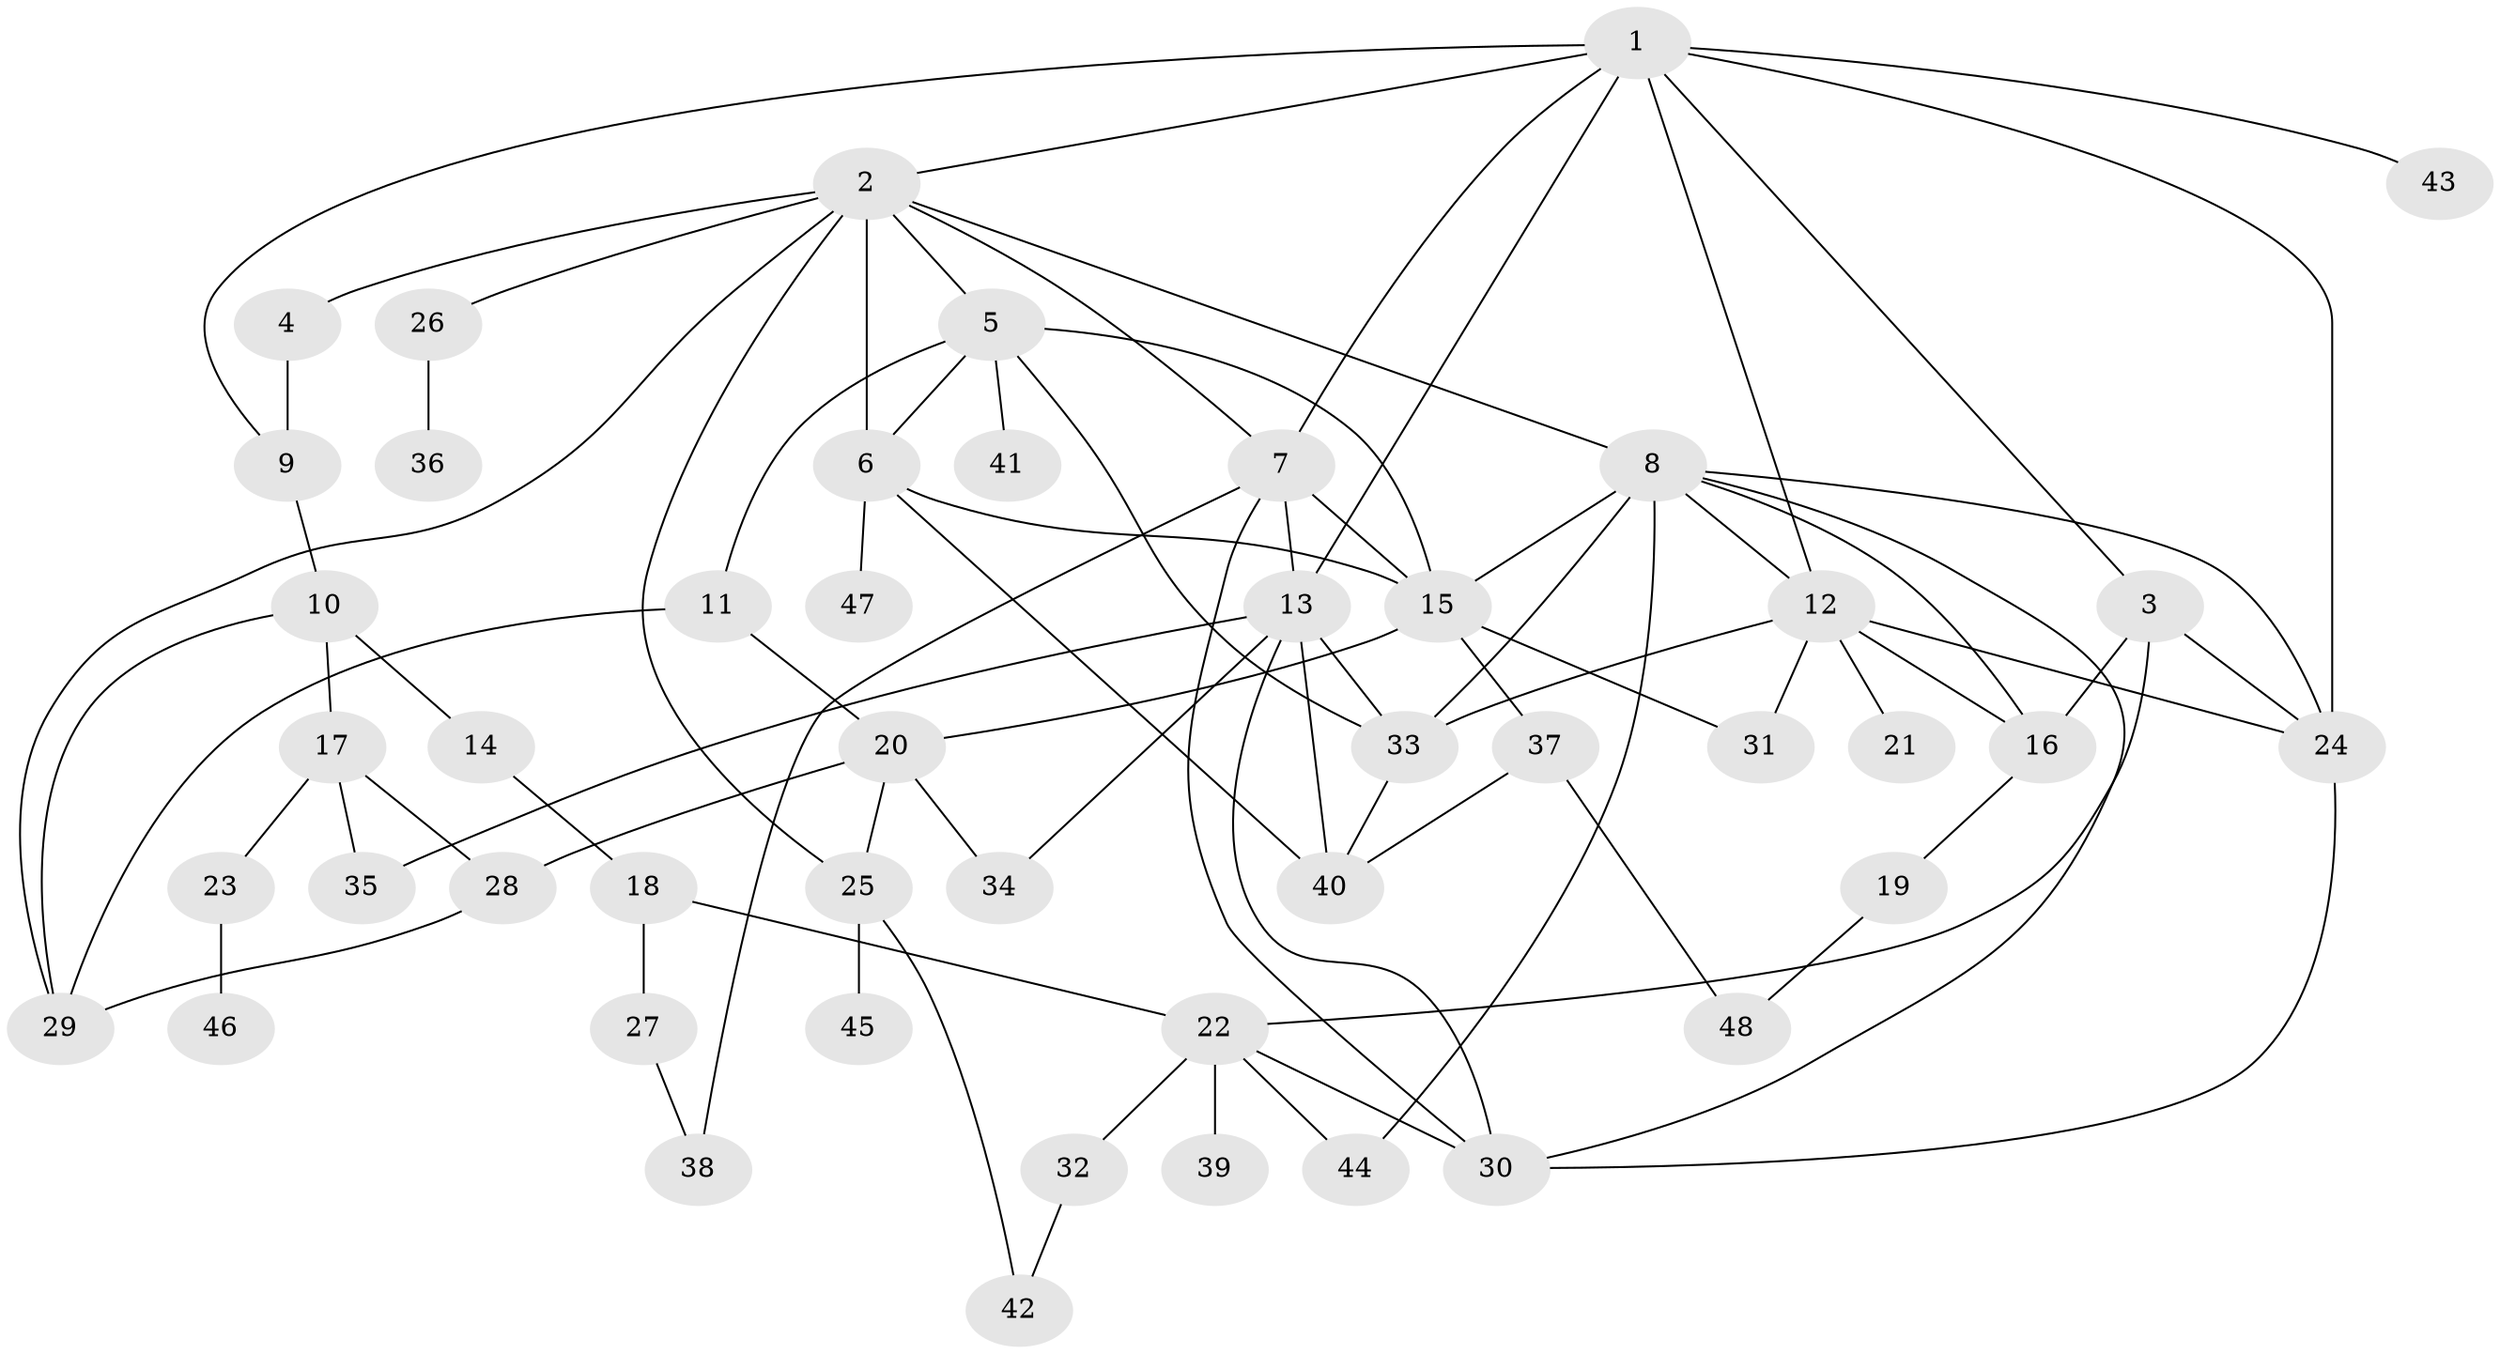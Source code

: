 // original degree distribution, {9: 0.020833333333333332, 3: 0.20833333333333334, 7: 0.020833333333333332, 6: 0.0625, 5: 0.041666666666666664, 4: 0.11458333333333333, 2: 0.3020833333333333, 1: 0.22916666666666666}
// Generated by graph-tools (version 1.1) at 2025/34/03/09/25 02:34:02]
// undirected, 48 vertices, 84 edges
graph export_dot {
graph [start="1"]
  node [color=gray90,style=filled];
  1;
  2;
  3;
  4;
  5;
  6;
  7;
  8;
  9;
  10;
  11;
  12;
  13;
  14;
  15;
  16;
  17;
  18;
  19;
  20;
  21;
  22;
  23;
  24;
  25;
  26;
  27;
  28;
  29;
  30;
  31;
  32;
  33;
  34;
  35;
  36;
  37;
  38;
  39;
  40;
  41;
  42;
  43;
  44;
  45;
  46;
  47;
  48;
  1 -- 2 [weight=1.0];
  1 -- 3 [weight=1.0];
  1 -- 7 [weight=1.0];
  1 -- 9 [weight=1.0];
  1 -- 12 [weight=1.0];
  1 -- 13 [weight=1.0];
  1 -- 24 [weight=1.0];
  1 -- 43 [weight=1.0];
  2 -- 4 [weight=1.0];
  2 -- 5 [weight=1.0];
  2 -- 6 [weight=1.0];
  2 -- 7 [weight=1.0];
  2 -- 8 [weight=1.0];
  2 -- 25 [weight=1.0];
  2 -- 26 [weight=1.0];
  2 -- 29 [weight=1.0];
  3 -- 16 [weight=1.0];
  3 -- 22 [weight=1.0];
  3 -- 24 [weight=1.0];
  4 -- 9 [weight=1.0];
  5 -- 6 [weight=1.0];
  5 -- 11 [weight=1.0];
  5 -- 15 [weight=1.0];
  5 -- 33 [weight=1.0];
  5 -- 41 [weight=1.0];
  6 -- 15 [weight=2.0];
  6 -- 40 [weight=1.0];
  6 -- 47 [weight=1.0];
  7 -- 13 [weight=1.0];
  7 -- 15 [weight=1.0];
  7 -- 30 [weight=1.0];
  7 -- 38 [weight=1.0];
  8 -- 12 [weight=1.0];
  8 -- 15 [weight=1.0];
  8 -- 16 [weight=1.0];
  8 -- 24 [weight=1.0];
  8 -- 30 [weight=1.0];
  8 -- 33 [weight=2.0];
  8 -- 44 [weight=1.0];
  9 -- 10 [weight=1.0];
  10 -- 14 [weight=1.0];
  10 -- 17 [weight=1.0];
  10 -- 29 [weight=1.0];
  11 -- 20 [weight=1.0];
  11 -- 29 [weight=1.0];
  12 -- 16 [weight=1.0];
  12 -- 21 [weight=1.0];
  12 -- 24 [weight=2.0];
  12 -- 31 [weight=1.0];
  12 -- 33 [weight=1.0];
  13 -- 30 [weight=1.0];
  13 -- 33 [weight=1.0];
  13 -- 34 [weight=3.0];
  13 -- 35 [weight=2.0];
  13 -- 40 [weight=2.0];
  14 -- 18 [weight=1.0];
  15 -- 20 [weight=1.0];
  15 -- 31 [weight=1.0];
  15 -- 37 [weight=1.0];
  16 -- 19 [weight=1.0];
  17 -- 23 [weight=1.0];
  17 -- 28 [weight=1.0];
  17 -- 35 [weight=1.0];
  18 -- 22 [weight=1.0];
  18 -- 27 [weight=1.0];
  19 -- 48 [weight=1.0];
  20 -- 25 [weight=1.0];
  20 -- 28 [weight=1.0];
  20 -- 34 [weight=1.0];
  22 -- 30 [weight=1.0];
  22 -- 32 [weight=1.0];
  22 -- 39 [weight=1.0];
  22 -- 44 [weight=1.0];
  23 -- 46 [weight=1.0];
  24 -- 30 [weight=1.0];
  25 -- 42 [weight=1.0];
  25 -- 45 [weight=1.0];
  26 -- 36 [weight=1.0];
  27 -- 38 [weight=1.0];
  28 -- 29 [weight=1.0];
  32 -- 42 [weight=1.0];
  33 -- 40 [weight=1.0];
  37 -- 40 [weight=1.0];
  37 -- 48 [weight=1.0];
}
